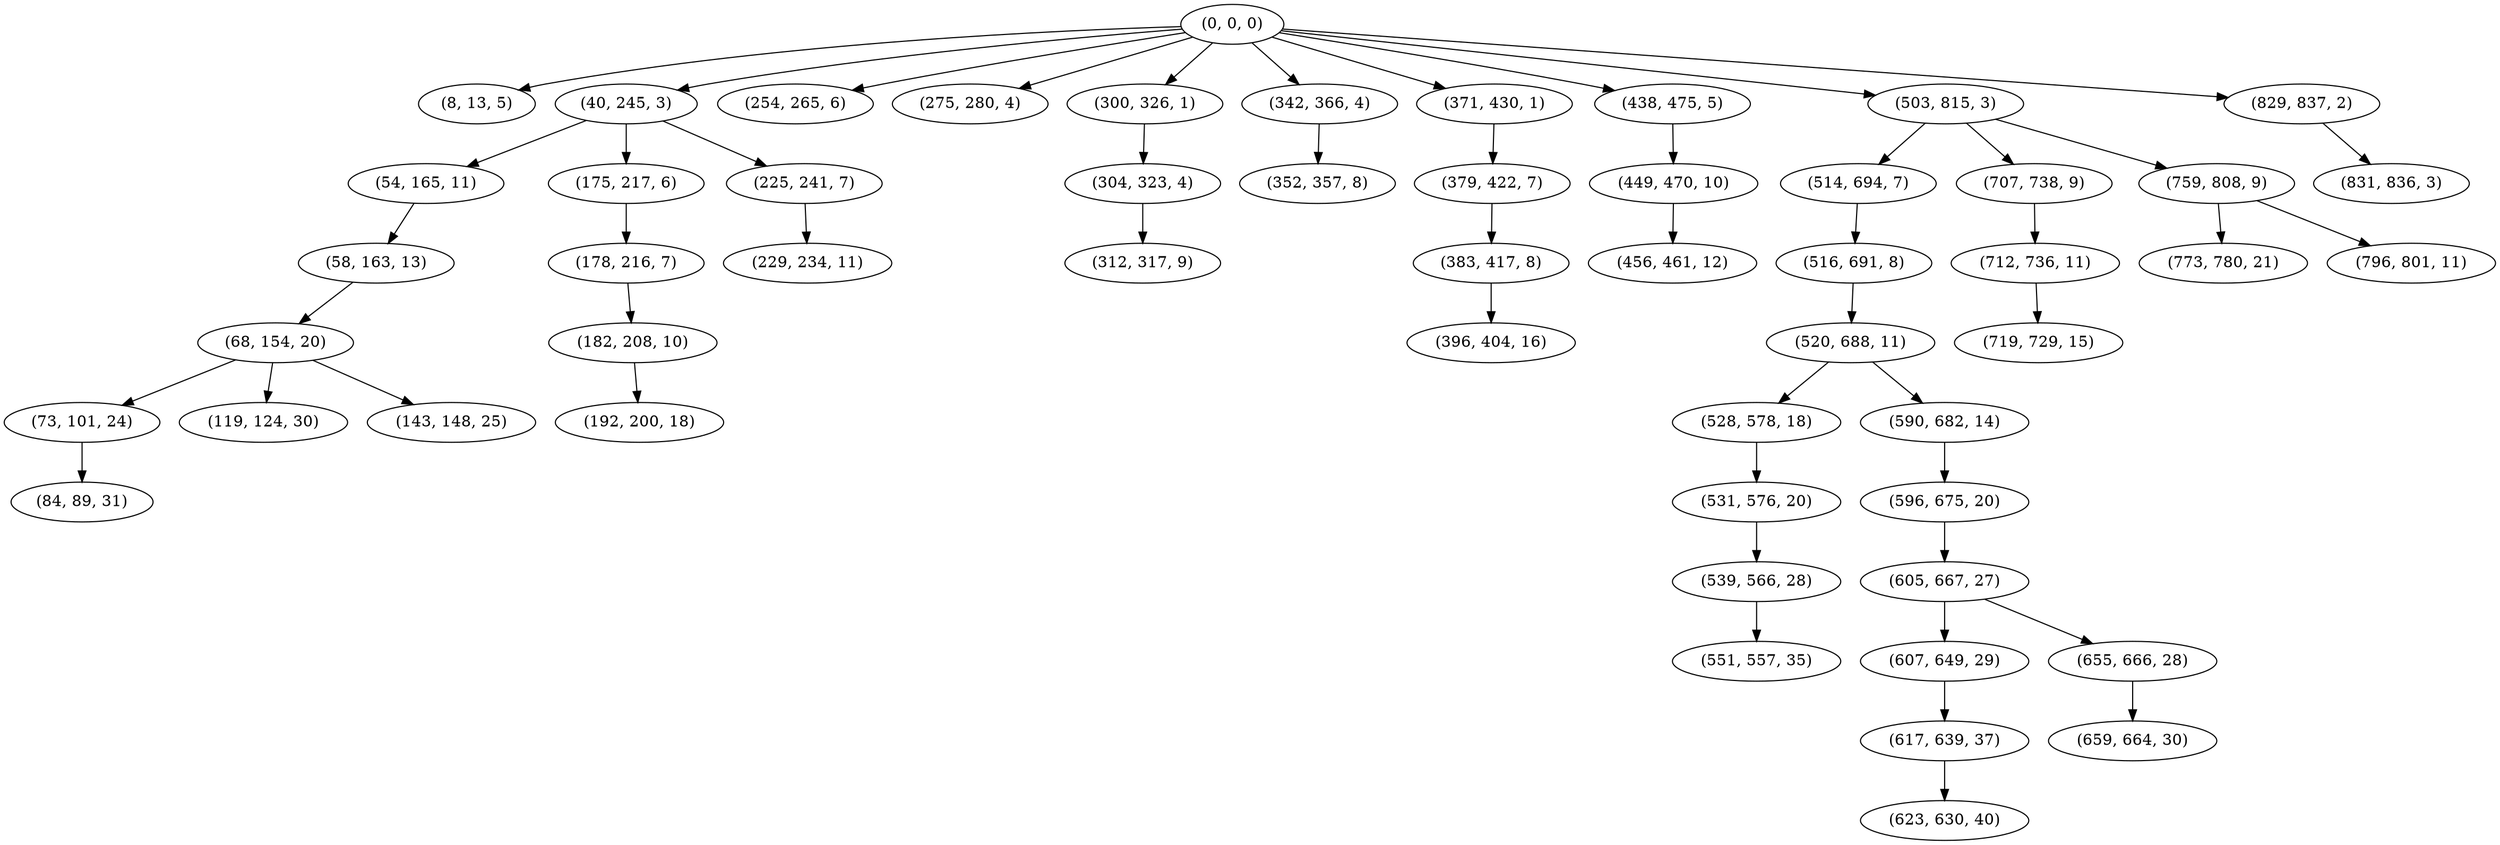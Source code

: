 digraph tree {
    "(0, 0, 0)";
    "(8, 13, 5)";
    "(40, 245, 3)";
    "(54, 165, 11)";
    "(58, 163, 13)";
    "(68, 154, 20)";
    "(73, 101, 24)";
    "(84, 89, 31)";
    "(119, 124, 30)";
    "(143, 148, 25)";
    "(175, 217, 6)";
    "(178, 216, 7)";
    "(182, 208, 10)";
    "(192, 200, 18)";
    "(225, 241, 7)";
    "(229, 234, 11)";
    "(254, 265, 6)";
    "(275, 280, 4)";
    "(300, 326, 1)";
    "(304, 323, 4)";
    "(312, 317, 9)";
    "(342, 366, 4)";
    "(352, 357, 8)";
    "(371, 430, 1)";
    "(379, 422, 7)";
    "(383, 417, 8)";
    "(396, 404, 16)";
    "(438, 475, 5)";
    "(449, 470, 10)";
    "(456, 461, 12)";
    "(503, 815, 3)";
    "(514, 694, 7)";
    "(516, 691, 8)";
    "(520, 688, 11)";
    "(528, 578, 18)";
    "(531, 576, 20)";
    "(539, 566, 28)";
    "(551, 557, 35)";
    "(590, 682, 14)";
    "(596, 675, 20)";
    "(605, 667, 27)";
    "(607, 649, 29)";
    "(617, 639, 37)";
    "(623, 630, 40)";
    "(655, 666, 28)";
    "(659, 664, 30)";
    "(707, 738, 9)";
    "(712, 736, 11)";
    "(719, 729, 15)";
    "(759, 808, 9)";
    "(773, 780, 21)";
    "(796, 801, 11)";
    "(829, 837, 2)";
    "(831, 836, 3)";
    "(0, 0, 0)" -> "(8, 13, 5)";
    "(0, 0, 0)" -> "(40, 245, 3)";
    "(0, 0, 0)" -> "(254, 265, 6)";
    "(0, 0, 0)" -> "(275, 280, 4)";
    "(0, 0, 0)" -> "(300, 326, 1)";
    "(0, 0, 0)" -> "(342, 366, 4)";
    "(0, 0, 0)" -> "(371, 430, 1)";
    "(0, 0, 0)" -> "(438, 475, 5)";
    "(0, 0, 0)" -> "(503, 815, 3)";
    "(0, 0, 0)" -> "(829, 837, 2)";
    "(40, 245, 3)" -> "(54, 165, 11)";
    "(40, 245, 3)" -> "(175, 217, 6)";
    "(40, 245, 3)" -> "(225, 241, 7)";
    "(54, 165, 11)" -> "(58, 163, 13)";
    "(58, 163, 13)" -> "(68, 154, 20)";
    "(68, 154, 20)" -> "(73, 101, 24)";
    "(68, 154, 20)" -> "(119, 124, 30)";
    "(68, 154, 20)" -> "(143, 148, 25)";
    "(73, 101, 24)" -> "(84, 89, 31)";
    "(175, 217, 6)" -> "(178, 216, 7)";
    "(178, 216, 7)" -> "(182, 208, 10)";
    "(182, 208, 10)" -> "(192, 200, 18)";
    "(225, 241, 7)" -> "(229, 234, 11)";
    "(300, 326, 1)" -> "(304, 323, 4)";
    "(304, 323, 4)" -> "(312, 317, 9)";
    "(342, 366, 4)" -> "(352, 357, 8)";
    "(371, 430, 1)" -> "(379, 422, 7)";
    "(379, 422, 7)" -> "(383, 417, 8)";
    "(383, 417, 8)" -> "(396, 404, 16)";
    "(438, 475, 5)" -> "(449, 470, 10)";
    "(449, 470, 10)" -> "(456, 461, 12)";
    "(503, 815, 3)" -> "(514, 694, 7)";
    "(503, 815, 3)" -> "(707, 738, 9)";
    "(503, 815, 3)" -> "(759, 808, 9)";
    "(514, 694, 7)" -> "(516, 691, 8)";
    "(516, 691, 8)" -> "(520, 688, 11)";
    "(520, 688, 11)" -> "(528, 578, 18)";
    "(520, 688, 11)" -> "(590, 682, 14)";
    "(528, 578, 18)" -> "(531, 576, 20)";
    "(531, 576, 20)" -> "(539, 566, 28)";
    "(539, 566, 28)" -> "(551, 557, 35)";
    "(590, 682, 14)" -> "(596, 675, 20)";
    "(596, 675, 20)" -> "(605, 667, 27)";
    "(605, 667, 27)" -> "(607, 649, 29)";
    "(605, 667, 27)" -> "(655, 666, 28)";
    "(607, 649, 29)" -> "(617, 639, 37)";
    "(617, 639, 37)" -> "(623, 630, 40)";
    "(655, 666, 28)" -> "(659, 664, 30)";
    "(707, 738, 9)" -> "(712, 736, 11)";
    "(712, 736, 11)" -> "(719, 729, 15)";
    "(759, 808, 9)" -> "(773, 780, 21)";
    "(759, 808, 9)" -> "(796, 801, 11)";
    "(829, 837, 2)" -> "(831, 836, 3)";
}
